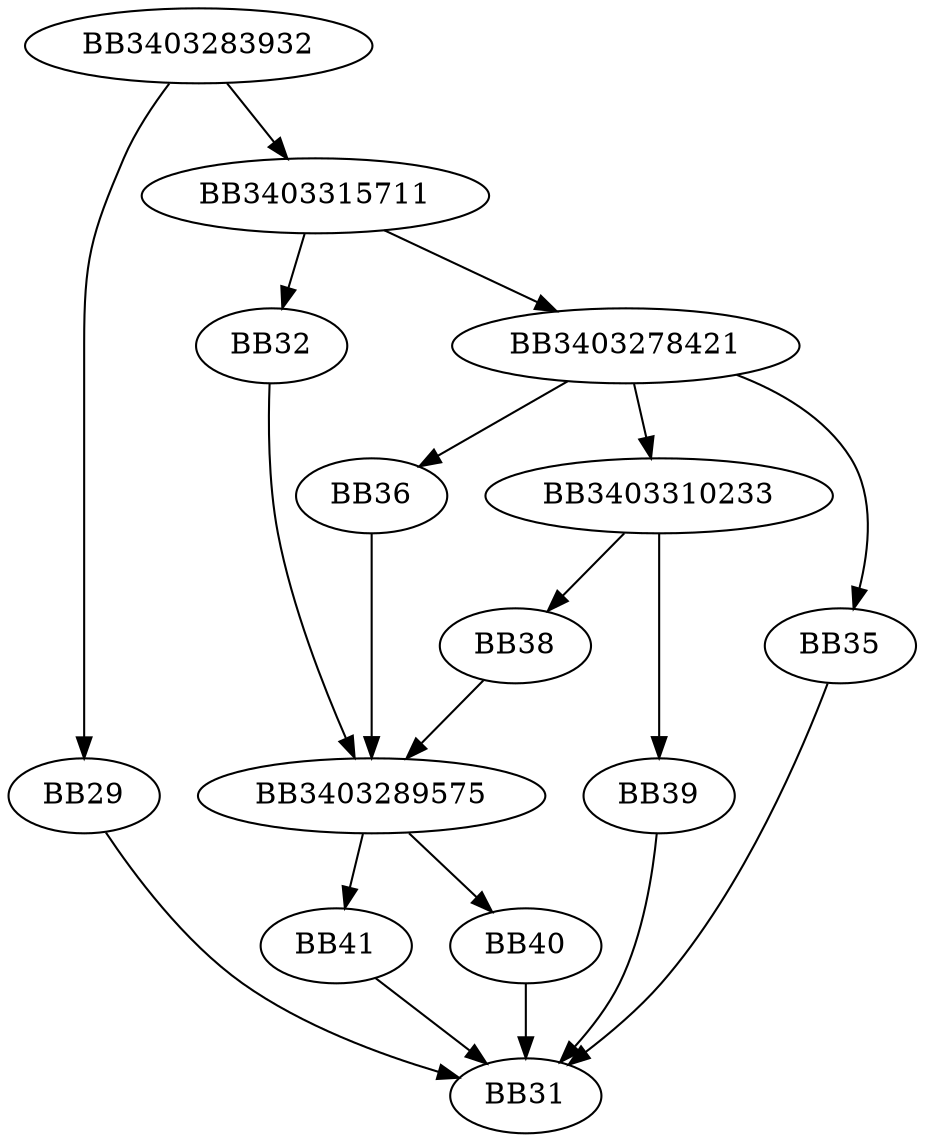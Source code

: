digraph G{
	BB3403283932->BB29;
	BB3403283932->BB3403315711;
	BB29->BB31;
	BB3403315711->BB32;
	BB3403315711->BB3403278421;
	BB32->BB3403289575;
	BB3403278421->BB35;
	BB3403278421->BB36;
	BB3403278421->BB3403310233;
	BB36->BB3403289575;
	BB3403310233->BB38;
	BB3403310233->BB39;
	BB38->BB3403289575;
	BB39->BB31;
	BB35->BB31;
	BB3403289575->BB40;
	BB3403289575->BB41;
	BB40->BB31;
	BB41->BB31;
}
